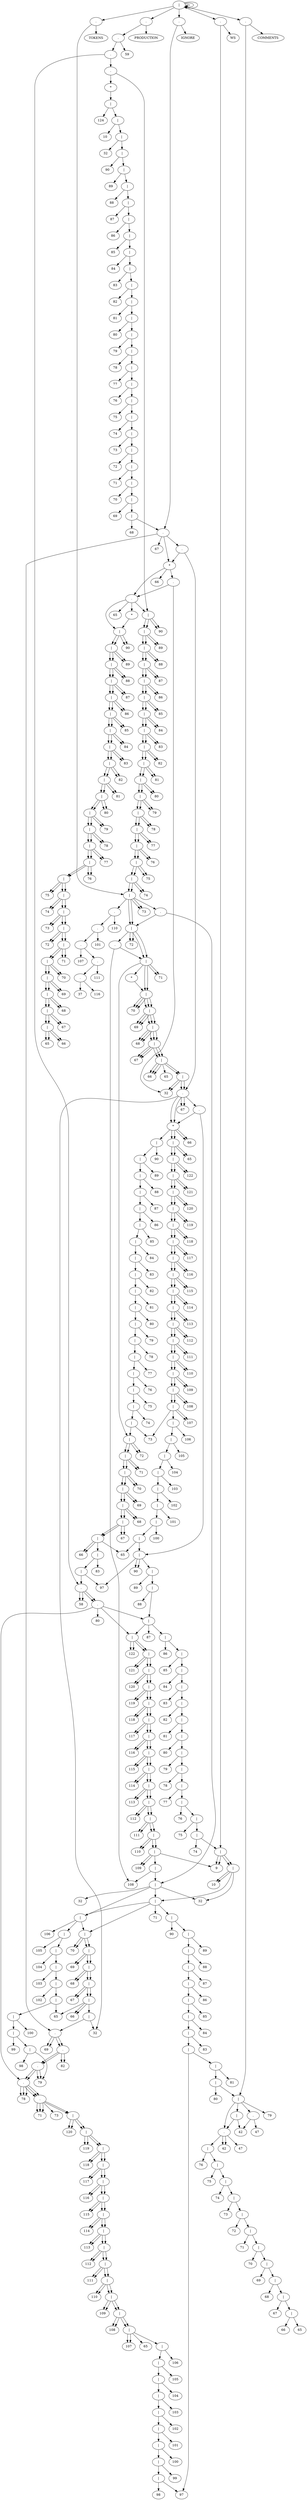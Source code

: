 digraph AST {
	Nc->N1;
	Nc->N2;
	Ne->Nc;
	Ne->N4;
	Ng->Ne;
	Ng->N6;
	Ni->Ng;
	Ni->N8;
	Nk->Ni;
	Nk->N10;
	Nhr->Nk;
	Ndm->N12;
	No->N13;
	No->N14;
	Nq->No;
	Nq->N16;
	Ns->Nq;
	Ns->N18;
	Nu->Ns;
	Nu->N20;
	Nw->Nu;
	Nw->N22;
	Ny->Nw;
	Ny->N24;
	Naa->Ny;
	Naa->N26;
	Nac->Naa;
	Nac->N28;
	Nae->Nac;
	Nae->N30;
	Nag->Nae;
	Nag->N32;
	Nai->Nag;
	Nai->N34;
	Nak->Nai;
	Nak->N36;
	Nam->Nak;
	Nam->N38;
	Nao->Nam;
	Nao->N40;
	Naq->Nao;
	Naq->N42;
	Nas->Naq;
	Nas->N44;
	Nau->Nas;
	Nau->N46;
	Naw->Nau;
	Naw->N48;
	Nay->Naw;
	Nay->N50;
	Nba->Nay;
	Nba->N52;
	Nbc->Nba;
	Nbc->N54;
	Nbe->Nbc;
	Nbe->N56;
	Nbg->Nbe;
	Nbg->N58;
	Nbi->Nbg;
	Nbi->N60;
	Nbk->Nbi;
	Nbk->N62;
	Ndl->Nbk;
	Nbn->N64;
	Nbn->N65;
	Nbp->Nbn;
	Nbp->N67;
	Nbr->Nbp;
	Nbr->N69;
	Nbt->Nbr;
	Nbt->N71;
	Nbv->Nbt;
	Nbv->N73;
	Nbx->Nbv;
	Nbx->N75;
	Nbz->Nbx;
	Nbz->N77;
	Ncb->Nbz;
	Ncb->N79;
	Ncd->Ncb;
	Ncd->N81;
	Ncf->Ncd;
	Ncf->N83;
	Nch->Ncf;
	Nch->N85;
	Ncj->Nch;
	Ncj->N87;
	Ncl->Ncj;
	Ncl->N89;
	Ncn->Ncl;
	Ncn->N91;
	Ncp->Ncn;
	Ncp->N93;
	Ncr->Ncp;
	Ncr->N95;
	Nct->Ncr;
	Nct->N97;
	Ncv->Nct;
	Ncv->N99;
	Ncx->Ncv;
	Ncx->N101;
	Ncz->Ncx;
	Ncz->N103;
	Ndb->Ncz;
	Ndb->N105;
	Ndd->Ndb;
	Ndd->N107;
	Ndf->Ndd;
	Ndf->N109;
	Ndh->Ndf;
	Ndh->N111;
	Ndj->Ndh;
	Ndj->N113;
	Ndk->Ndj;
	Ndl->Ndk;
	Ndm->Ndl;
	Nhq->Ndm;
	Nho->N118;
	Ndq->N119;
	Ndq->N120;
	Nds->Ndq;
	Nds->N122;
	Ndu->Nds;
	Ndu->N124;
	Ndw->Ndu;
	Ndw->N126;
	Ndy->Ndw;
	Ndy->N128;
	Nea->Ndy;
	Nea->N130;
	Nec->Nea;
	Nec->N132;
	Nee->Nec;
	Nee->N134;
	Neg->Nee;
	Neg->N136;
	Nei->Neg;
	Nei->N138;
	Nek->Nei;
	Nek->N140;
	Nem->Nek;
	Nem->N142;
	Neo->Nem;
	Neo->N144;
	Neq->Neo;
	Neq->N146;
	Nes->Neq;
	Nes->N148;
	Neu->Nes;
	Neu->N150;
	New->Neu;
	New->N152;
	Ney->New;
	Ney->N154;
	Nfa->Ney;
	Nfa->N156;
	Nfc->Nfa;
	Nfc->N158;
	Nfe->Nfc;
	Nfe->N160;
	Nfg->Nfe;
	Nfg->N162;
	Nfi->Nfg;
	Nfi->N164;
	Nfk->Nfi;
	Nfk->N166;
	Nfm->Nfk;
	Nfm->N168;
	Nhn->Nfm;
	Nfp->N170;
	Nfp->N171;
	Nfr->Nfp;
	Nfr->N173;
	Nft->Nfr;
	Nft->N175;
	Nfv->Nft;
	Nfv->N177;
	Nfx->Nfv;
	Nfx->N179;
	Nfz->Nfx;
	Nfz->N181;
	Ngb->Nfz;
	Ngb->N183;
	Ngd->Ngb;
	Ngd->N185;
	Ngf->Ngd;
	Ngf->N187;
	Ngh->Ngf;
	Ngh->N189;
	Ngj->Ngh;
	Ngj->N191;
	Ngl->Ngj;
	Ngl->N193;
	Ngn->Ngl;
	Ngn->N195;
	Ngp->Ngn;
	Ngp->N197;
	Ngr->Ngp;
	Ngr->N199;
	Ngt->Ngr;
	Ngt->N201;
	Ngv->Ngt;
	Ngv->N203;
	Ngx->Ngv;
	Ngx->N205;
	Ngz->Ngx;
	Ngz->N207;
	Nhb->Ngz;
	Nhb->N209;
	Nhd->Nhb;
	Nhd->N211;
	Nhf->Nhd;
	Nhf->N213;
	Nhh->Nhf;
	Nhh->N215;
	Nhj->Nhh;
	Nhj->N217;
	Nhl->Nhj;
	Nhl->N219;
	Nhm->Nhl;
	Nhn->Nhm;
	Nho->Nhn;
	Nhp->Nho;
	Nhq->Nhp;
	Nhr->Nhq;
	NT226->Nhr;
	NT226->NTK226;
	NO126->NT226;
	Nak->N35;
	Nak->N36;
	Nao->Nak;
	Nan->N38;
	Nan->N39;
	Nao->Nan;
	NT41->Nao;
	NT41->NTK41;
	NO126->NT41;
	NO126->NO126;
	Nav->N46;
	Nav->N47;
	Nax->Nav;
	Nax->N49;
	Naz->Nax;
	Naz->N51;
	Nbb->Naz;
	Nbb->N53;
	Nbd->Nbb;
	Nbd->N55;
	Nbf->Nbd;
	Nbf->N57;
	Nbh->Nbf;
	Nbh->N59;
	Nbj->Nbh;
	Nbj->N61;
	Nbl->Nbj;
	Nbl->N63;
	Nbn->Nbl;
	Nbn->N65;
	Nbp->Nbn;
	Nbp->N67;
	Nbr->Nbp;
	Nbr->N69;
	Nbt->Nbr;
	Nbt->N71;
	Nbv->Nbt;
	Nbv->N73;
	Nbx->Nbv;
	Nbx->N75;
	Nbz->Nbx;
	Nbz->N77;
	Ncb->Nbz;
	Ncb->N79;
	Ncd->Ncb;
	Ncd->N81;
	Ncf->Ncd;
	Ncf->N83;
	Nch->Ncf;
	Nch->N85;
	Ncj->Nch;
	Ncj->N87;
	Ncl->Ncj;
	Ncl->N89;
	Ncn->Ncl;
	Ncn->N91;
	Ncp->Ncn;
	Ncp->N93;
	Ncr->Ncp;
	Ncr->N95;
	Nes->Ncr;
	Ncu->N97;
	Ncu->N98;
	Ncw->Ncu;
	Ncw->N100;
	Ncy->Ncw;
	Ncy->N102;
	Nda->Ncy;
	Nda->N104;
	Ndc->Nda;
	Ndc->N106;
	Nde->Ndc;
	Nde->N108;
	Ndg->Nde;
	Ndg->N110;
	Ndi->Ndg;
	Ndi->N112;
	Ndk->Ndi;
	Ndk->N114;
	Ndm->Ndk;
	Ndm->N116;
	Ndo->Ndm;
	Ndo->N118;
	Ndq->Ndo;
	Ndq->N120;
	Nds->Ndq;
	Nds->N122;
	Ndu->Nds;
	Ndu->N124;
	Ndw->Ndu;
	Ndw->N126;
	Ndy->Ndw;
	Ndy->N128;
	Nea->Ndy;
	Nea->N130;
	Nec->Nea;
	Nec->N132;
	Nee->Nec;
	Nee->N134;
	Neg->Nee;
	Neg->N136;
	Nei->Neg;
	Nei->N138;
	Nek->Nei;
	Nek->N140;
	Nem->Nek;
	Nem->N142;
	Neo->Nem;
	Neo->N144;
	Neq->Neo;
	Neq->N146;
	Ner->Neq;
	Nes->Ner;
	Neu->Nes;
	Neu->N150;
	Nnh->Neu;
	Nex->N152;
	Nex->N153;
	Nez->Nex;
	Nez->N155;
	Nfb->Nez;
	Nfb->N157;
	Nfd->Nfb;
	Nfd->N159;
	Nff->Nfd;
	Nff->N161;
	Nfh->Nff;
	Nfh->N163;
	Nfj->Nfh;
	Nfj->N165;
	Nfl->Nfj;
	Nfl->N167;
	Nfn->Nfl;
	Nfn->N169;
	Nfp->Nfn;
	Nfp->N171;
	Nfr->Nfp;
	Nfr->N173;
	Nft->Nfr;
	Nft->N175;
	Nfv->Nft;
	Nfv->N177;
	Nfx->Nfv;
	Nfx->N179;
	Nfz->Nfx;
	Nfz->N181;
	Ngb->Nfz;
	Ngb->N183;
	Ngd->Ngb;
	Ngd->N185;
	Ngf->Ngd;
	Ngf->N187;
	Ngh->Ngf;
	Ngh->N189;
	Ngj->Ngh;
	Ngj->N191;
	Ngl->Ngj;
	Ngl->N193;
	Ngn->Ngl;
	Ngn->N195;
	Ngp->Ngn;
	Ngp->N197;
	Ngr->Ngp;
	Ngr->N199;
	Ngt->Ngr;
	Ngt->N201;
	Ngv->Ngt;
	Ngv->N203;
	Ngx->Ngv;
	Ngx->N205;
	Ngz->Ngx;
	Ngz->N207;
	Nhb->Ngz;
	Nhb->N209;
	Nhd->Nhb;
	Nhd->N211;
	Nhf->Nhd;
	Nhf->N213;
	Nhh->Nhf;
	Nhh->N215;
	Nhj->Nhh;
	Nhj->N217;
	Nhl->Nhj;
	Nhl->N219;
	Nhn->Nhl;
	Nhn->N221;
	Nhp->Nhn;
	Nhp->N223;
	Nhr->Nhp;
	Nhr->N225;
	Nht->Nhr;
	Nht->N227;
	Nhv->Nht;
	Nhv->N229;
	Nhx->Nhv;
	Nhx->N231;
	Nhz->Nhx;
	Nhz->N233;
	Nib->Nhz;
	Nib->N235;
	Nid->Nib;
	Nid->N237;
	Nif->Nid;
	Nif->N239;
	Nih->Nif;
	Nih->N241;
	Nij->Nih;
	Nij->N243;
	Nil->Nij;
	Nil->N245;
	Nin->Nil;
	Nin->N247;
	Nip->Nin;
	Nip->N249;
	Nir->Nip;
	Nir->N251;
	Nit->Nir;
	Nit->N253;
	Niv->Nit;
	Niv->N255;
	Nix->Niv;
	Nix->N257;
	Niz->Nix;
	Niz->N259;
	Nng->Niz;
	Njc->N261;
	Njc->N262;
	Nje->Njc;
	Nje->N264;
	Njg->Nje;
	Njg->N266;
	Nji->Njg;
	Nji->N268;
	Njk->Nji;
	Njk->N270;
	Njm->Njk;
	Njm->N272;
	Njo->Njm;
	Njo->N274;
	Njq->Njo;
	Njq->N276;
	Njs->Njq;
	Njs->N278;
	Nju->Njs;
	Nju->N280;
	Njw->Nju;
	Njw->N282;
	Njy->Njw;
	Njy->N284;
	Nka->Njy;
	Nka->N286;
	Nkc->Nka;
	Nkc->N288;
	Nke->Nkc;
	Nke->N290;
	Nkg->Nke;
	Nkg->N292;
	Nki->Nkg;
	Nki->N294;
	Nkk->Nki;
	Nkk->N296;
	Nkm->Nkk;
	Nkm->N298;
	Nko->Nkm;
	Nko->N300;
	Nkq->Nko;
	Nkq->N302;
	Nks->Nkq;
	Nks->N304;
	Nku->Nks;
	Nku->N306;
	Nkw->Nku;
	Nkw->N308;
	Nky->Nkw;
	Nky->N310;
	Nla->Nky;
	Nla->N312;
	Nlc->Nla;
	Nlc->N314;
	Nle->Nlc;
	Nle->N316;
	Nlg->Nle;
	Nlg->N318;
	Nli->Nlg;
	Nli->N320;
	Nlk->Nli;
	Nlk->N322;
	Nlm->Nlk;
	Nlm->N324;
	Nlo->Nlm;
	Nlo->N326;
	Nlq->Nlo;
	Nlq->N328;
	Nls->Nlq;
	Nls->N330;
	Nlu->Nls;
	Nlu->N332;
	Nlw->Nlu;
	Nlw->N334;
	Nly->Nlw;
	Nly->N336;
	Nma->Nly;
	Nma->N338;
	Nmc->Nma;
	Nmc->N340;
	Nme->Nmc;
	Nme->N342;
	Nmg->Nme;
	Nmg->N344;
	Nmi->Nmg;
	Nmi->N346;
	Nmk->Nmi;
	Nmk->N348;
	Nmm->Nmk;
	Nmm->N350;
	Nmo->Nmm;
	Nmo->N352;
	Nmq->Nmo;
	Nmq->N354;
	Nms->Nmq;
	Nms->N356;
	Nmu->Nms;
	Nmu->N358;
	Nmw->Nmu;
	Nmw->N360;
	Nmy->Nmw;
	Nmy->N362;
	Nna->Nmy;
	Nna->N364;
	Nnc->Nna;
	Nnc->N366;
	Nne->Nnc;
	Nne->N368;
	Nnf->Nne;
	Nng->Nnf;
	Nnh->Nng;
	Nnj->Nnh;
	Nnj->N373;
	NT374->Nnj;
	NT374->NTK374;
	NO126->NT374;
	NO126->NO126;
	Ncp->N92;
	Ncp->N93;
	Ncr->Ncp;
	Ncr->N95;
	Nct->Ncr;
	Nct->N97;
	Ncv->Nct;
	Ncv->N99;
	Ncx->Ncv;
	Ncx->N101;
	Nle->Ncx;
	Ngz->N103;
	Ndb->N104;
	Ndb->N105;
	Ndd->Ndb;
	Ndd->N107;
	Ndf->Ndd;
	Ndf->N109;
	Ndh->Ndf;
	Ndh->N111;
	Ndj->Ndh;
	Ndj->N113;
	Ndl->Ndj;
	Ndl->N115;
	Ndn->Ndl;
	Ndn->N117;
	Ndp->Ndn;
	Ndp->N119;
	Ndr->Ndp;
	Ndr->N121;
	Ndt->Ndr;
	Ndt->N123;
	Ndv->Ndt;
	Ndv->N125;
	Ndx->Ndv;
	Ndx->N127;
	Ndz->Ndx;
	Ndz->N129;
	Neb->Ndz;
	Neb->N131;
	Ned->Neb;
	Ned->N133;
	Nef->Ned;
	Nef->N135;
	Neh->Nef;
	Neh->N137;
	Nej->Neh;
	Nej->N139;
	Nel->Nej;
	Nel->N141;
	Nen->Nel;
	Nen->N143;
	Nep->Nen;
	Nep->N145;
	Ner->Nep;
	Ner->N147;
	Net->Ner;
	Net->N149;
	Nev->Net;
	Nev->N151;
	Nex->Nev;
	Nex->N153;
	Ngy->Nex;
	Nfa->N155;
	Nfa->N156;
	Nfc->Nfa;
	Nfc->N158;
	Nfe->Nfc;
	Nfe->N160;
	Nfg->Nfe;
	Nfg->N162;
	Nfi->Nfg;
	Nfi->N164;
	Nfk->Nfi;
	Nfk->N166;
	Nfm->Nfk;
	Nfm->N168;
	Nfo->Nfm;
	Nfo->N170;
	Nfq->Nfo;
	Nfq->N172;
	Nfs->Nfq;
	Nfs->N174;
	Nfu->Nfs;
	Nfu->N176;
	Nfw->Nfu;
	Nfw->N178;
	Nfy->Nfw;
	Nfy->N180;
	Nga->Nfy;
	Nga->N182;
	Ngc->Nga;
	Ngc->N184;
	Nge->Ngc;
	Nge->N186;
	Ngg->Nge;
	Ngg->N188;
	Ngi->Ngg;
	Ngi->N190;
	Ngk->Ngi;
	Ngk->N192;
	Ngm->Ngk;
	Ngm->N194;
	Ngo->Ngm;
	Ngo->N196;
	Ngq->Ngo;
	Ngq->N198;
	Ngs->Ngq;
	Ngs->N200;
	Ngu->Ngs;
	Ngu->N202;
	Ngw->Ngu;
	Ngw->N204;
	Ngx->Ngw;
	Ngy->Ngx;
	Ngz->Ngy;
	Nld->Ngz;
	Nlb->N209;
	Nhd->N210;
	Nhd->N211;
	Nhf->Nhd;
	Nhf->N213;
	Nhh->Nhf;
	Nhh->N215;
	Nhj->Nhh;
	Nhj->N217;
	Nhl->Nhj;
	Nhl->N219;
	Nhn->Nhl;
	Nhn->N221;
	Nhp->Nhn;
	Nhp->N223;
	Nhr->Nhp;
	Nhr->N225;
	Nht->Nhr;
	Nht->N227;
	Nhv->Nht;
	Nhv->N229;
	Nhx->Nhv;
	Nhx->N231;
	Nhz->Nhx;
	Nhz->N233;
	Nib->Nhz;
	Nib->N235;
	Nid->Nib;
	Nid->N237;
	Nif->Nid;
	Nif->N239;
	Nih->Nif;
	Nih->N241;
	Nij->Nih;
	Nij->N243;
	Nil->Nij;
	Nil->N245;
	Nin->Nil;
	Nin->N247;
	Nip->Nin;
	Nip->N249;
	Nir->Nip;
	Nir->N251;
	Nit->Nir;
	Nit->N253;
	Niv->Nit;
	Niv->N255;
	Nix->Niv;
	Nix->N257;
	Niz->Nix;
	Niz->N259;
	Nla->Niz;
	Njc->N261;
	Njc->N262;
	Nje->Njc;
	Nje->N264;
	Njg->Nje;
	Njg->N266;
	Nji->Njg;
	Nji->N268;
	Njk->Nji;
	Njk->N270;
	Njm->Njk;
	Njm->N272;
	Njo->Njm;
	Njo->N274;
	Njq->Njo;
	Njq->N276;
	Njs->Njq;
	Njs->N278;
	Nju->Njs;
	Nju->N280;
	Njw->Nju;
	Njw->N282;
	Njy->Njw;
	Njy->N284;
	Nka->Njy;
	Nka->N286;
	Nkc->Nka;
	Nkc->N288;
	Nke->Nkc;
	Nke->N290;
	Nkg->Nke;
	Nkg->N292;
	Nki->Nkg;
	Nki->N294;
	Nkk->Nki;
	Nkk->N296;
	Nkm->Nkk;
	Nkm->N298;
	Nko->Nkm;
	Nko->N300;
	Nkq->Nko;
	Nkq->N302;
	Nks->Nkq;
	Nks->N304;
	Nku->Nks;
	Nku->N306;
	Nkw->Nku;
	Nkw->N308;
	Nky->Nkw;
	Nky->N310;
	Nkz->Nky;
	Nla->Nkz;
	Nlb->Nla;
	Nlc->Nlb;
	Nld->Nlc;
	Nle->Nld;
	NT317->Nle;
	NT317->NTK317;
	NO126->NT317;
	NO126->NO126;
	Ndn->N116;
	Ndn->N117;
	Ndp->Ndn;
	Ndp->N119;
	NT120->Ndp;
	NT120->NTK120;
	NO126->NT120;
	N1 [ label="37" ];
	N10 [ label="110" ];
	N100 [ label="99" ];
	N101 [ label="69" ];
	N102 [ label="100" ];
	N103 [ label="32" ];
	N104 [ label="65" ];
	N105 [ label="66" ];
	N106 [ label="102" ];
	N107 [ label="67" ];
	N108 [ label="103" ];
	N109 [ label="68" ];
	N110 [ label="104" ];
	N111 [ label="69" ];
	N112 [ label="105" ];
	N113 [ label="70" ];
	N114 [ label="106" ];
	N115 [ label="71" ];
	N116 [ label="32" ];
	N117 [ label="10" ];
	N118 [ label="108" ];
	N119 [ label="9" ];
	N12 [ label="32" ];
	N120 [ label="109" ];
	N121 [ label="74" ];
	N122 [ label="110" ];
	N123 [ label="75" ];
	N124 [ label="111" ];
	N125 [ label="76" ];
	N126 [ label="112" ];
	N127 [ label="77" ];
	N128 [ label="113" ];
	N129 [ label="78" ];
	N13 [ label="65" ];
	N130 [ label="114" ];
	N131 [ label="79" ];
	N132 [ label="115" ];
	N133 [ label="80" ];
	N134 [ label="116" ];
	N135 [ label="81" ];
	N136 [ label="117" ];
	N137 [ label="82" ];
	N138 [ label="118" ];
	N139 [ label="83" ];
	N14 [ label="66" ];
	N140 [ label="119" ];
	N141 [ label="84" ];
	N142 [ label="120" ];
	N143 [ label="85" ];
	N144 [ label="121" ];
	N145 [ label="86" ];
	N146 [ label="122" ];
	N147 [ label="87" ];
	N148 [ label="80" ];
	N149 [ label="88" ];
	N150 [ label="58" ];
	N151 [ label="89" ];
	N152 [ label="97" ];
	N153 [ label="90" ];
	N154 [ label="83" ];
	N155 [ label="65" ];
	N156 [ label="66" ];
	N157 [ label="100" ];
	N158 [ label="67" ];
	N159 [ label="101" ];
	N16 [ label="67" ];
	N160 [ label="68" ];
	N161 [ label="102" ];
	N162 [ label="69" ];
	N163 [ label="103" ];
	N164 [ label="70" ];
	N165 [ label="104" ];
	N166 [ label="71" ];
	N167 [ label="105" ];
	N168 [ label="72" ];
	N169 [ label="106" ];
	N170 [ label="73" ];
	N171 [ label="107" ];
	N172 [ label="74" ];
	N173 [ label="108" ];
	N174 [ label="75" ];
	N175 [ label="109" ];
	N176 [ label="76" ];
	N177 [ label="110" ];
	N178 [ label="77" ];
	N179 [ label="111" ];
	N18 [ label="68" ];
	N180 [ label="78" ];
	N181 [ label="112" ];
	N182 [ label="79" ];
	N183 [ label="113" ];
	N184 [ label="80" ];
	N185 [ label="114" ];
	N186 [ label="81" ];
	N187 [ label="115" ];
	N188 [ label="82" ];
	N189 [ label="116" ];
	N190 [ label="83" ];
	N191 [ label="117" ];
	N192 [ label="84" ];
	N193 [ label="118" ];
	N194 [ label="85" ];
	N195 [ label="119" ];
	N196 [ label="86" ];
	N197 [ label="120" ];
	N198 [ label="87" ];
	N199 [ label="121" ];
	N2 [ label="116" ];
	N20 [ label="69" ];
	N200 [ label="88" ];
	N201 [ label="122" ];
	N202 [ label="89" ];
	N203 [ label="65" ];
	N204 [ label="90" ];
	N205 [ label="66" ];
	N207 [ label="67" ];
	N209 [ label="32" ];
	N210 [ label="65" ];
	N211 [ label="66" ];
	N213 [ label="67" ];
	N215 [ label="68" ];
	N217 [ label="69" ];
	N219 [ label="70" ];
	N22 [ label="70" ];
	N221 [ label="71" ];
	N223 [ label="72" ];
	N225 [ label="73" ];
	N227 [ label="74" ];
	N229 [ label="75" ];
	N231 [ label="76" ];
	N233 [ label="77" ];
	N235 [ label="78" ];
	N237 [ label="79" ];
	N239 [ label="80" ];
	N24 [ label="71" ];
	N241 [ label="81" ];
	N243 [ label="82" ];
	N245 [ label="83" ];
	N247 [ label="84" ];
	N249 [ label="85" ];
	N251 [ label="86" ];
	N253 [ label="87" ];
	N255 [ label="88" ];
	N257 [ label="89" ];
	N259 [ label="90" ];
	N26 [ label="72" ];
	N261 [ label="65" ];
	N262 [ label="66" ];
	N264 [ label="67" ];
	N266 [ label="68" ];
	N268 [ label="69" ];
	N270 [ label="70" ];
	N272 [ label="71" ];
	N274 [ label="72" ];
	N276 [ label="73" ];
	N278 [ label="74" ];
	N28 [ label="73" ];
	N280 [ label="75" ];
	N282 [ label="76" ];
	N284 [ label="77" ];
	N286 [ label="78" ];
	N288 [ label="79" ];
	N290 [ label="80" ];
	N292 [ label="81" ];
	N294 [ label="82" ];
	N296 [ label="83" ];
	N298 [ label="84" ];
	N30 [ label="74" ];
	N300 [ label="85" ];
	N302 [ label="86" ];
	N304 [ label="87" ];
	N306 [ label="88" ];
	N308 [ label="89" ];
	N310 [ label="90" ];
	N312 [ label="65" ];
	N314 [ label="66" ];
	N316 [ label="67" ];
	N318 [ label="68" ];
	N32 [ label="75" ];
	N320 [ label="69" ];
	N322 [ label="70" ];
	N324 [ label="71" ];
	N326 [ label="72" ];
	N328 [ label="73" ];
	N330 [ label="74" ];
	N332 [ label="75" ];
	N334 [ label="76" ];
	N336 [ label="77" ];
	N338 [ label="78" ];
	N34 [ label="76" ];
	N340 [ label="79" ];
	N342 [ label="80" ];
	N344 [ label="81" ];
	N346 [ label="82" ];
	N348 [ label="83" ];
	N35 [ label="47" ];
	N350 [ label="84" ];
	N352 [ label="85" ];
	N354 [ label="86" ];
	N356 [ label="87" ];
	N358 [ label="88" ];
	N36 [ label="42" ];
	N360 [ label="89" ];
	N362 [ label="90" ];
	N364 [ label="32" ];
	N366 [ label="10" ];
	N368 [ label="124" ];
	N373 [ label="59" ];
	N38 [ label="42" ];
	N39 [ label="47" ];
	N4 [ label="111" ];
	N40 [ label="79" ];
	N42 [ label="80" ];
	N44 [ label="81" ];
	N46 [ label="97" ];
	N47 [ label="98" ];
	N48 [ label="83" ];
	N49 [ label="99" ];
	N50 [ label="84" ];
	N51 [ label="100" ];
	N52 [ label="85" ];
	N53 [ label="101" ];
	N54 [ label="86" ];
	N55 [ label="102" ];
	N56 [ label="87" ];
	N57 [ label="103" ];
	N58 [ label="88" ];
	N59 [ label="104" ];
	N6 [ label="107" ];
	N60 [ label="89" ];
	N61 [ label="105" ];
	N62 [ label="90" ];
	N63 [ label="106" ];
	N64 [ label="65" ];
	N65 [ label="107" ];
	N67 [ label="108" ];
	N69 [ label="109" ];
	N71 [ label="110" ];
	N73 [ label="111" ];
	N75 [ label="112" ];
	N77 [ label="113" ];
	N79 [ label="114" ];
	N8 [ label="101" ];
	N81 [ label="115" ];
	N83 [ label="116" ];
	N85 [ label="117" ];
	N87 [ label="118" ];
	N89 [ label="119" ];
	N91 [ label="120" ];
	N92 [ label="73" ];
	N93 [ label="71" ];
	N95 [ label="78" ];
	N97 [ label="79" ];
	N98 [ label="98" ];
	N99 [ label="82" ];
	NO126 [ label="|" ];
	NT120 [ label="." ];
	NT226 [ label="." ];
	NT317 [ label="." ];
	NT374 [ label="." ];
	NT41 [ label="." ];
	NTK120 [ label="WS" ];
	NTK226 [ label="TOKENS" ];
	NTK317 [ label="IGNORE" ];
	NTK374 [ label="PRODUCTION" ];
	NTK41 [ label="COMMENTS" ];
	Naa [ label="|" ];
	Nac [ label="|" ];
	Nae [ label="|" ];
	Nag [ label="|" ];
	Nai [ label="|" ];
	Nak [ label="." ];
	Nam [ label="|" ];
	Nan [ label="." ];
	Nao [ label="|" ];
	Naq [ label="|" ];
	Nas [ label="|" ];
	Nau [ label="|" ];
	Nav [ label="|" ];
	Naw [ label="|" ];
	Nax [ label="|" ];
	Nay [ label="|" ];
	Naz [ label="|" ];
	Nba [ label="|" ];
	Nbb [ label="|" ];
	Nbc [ label="|" ];
	Nbd [ label="|" ];
	Nbe [ label="|" ];
	Nbf [ label="|" ];
	Nbg [ label="|" ];
	Nbh [ label="|" ];
	Nbi [ label="|" ];
	Nbj [ label="|" ];
	Nbk [ label="|" ];
	Nbl [ label="|" ];
	Nbn [ label="|" ];
	Nbp [ label="|" ];
	Nbr [ label="|" ];
	Nbt [ label="|" ];
	Nbv [ label="|" ];
	Nbx [ label="|" ];
	Nbz [ label="|" ];
	Nc [ label="." ];
	Ncb [ label="|" ];
	Ncd [ label="|" ];
	Ncf [ label="|" ];
	Nch [ label="|" ];
	Ncj [ label="|" ];
	Ncl [ label="|" ];
	Ncn [ label="|" ];
	Ncp [ label="." ];
	Ncr [ label="." ];
	Nct [ label="." ];
	Ncu [ label="|" ];
	Ncv [ label="." ];
	Ncw [ label="|" ];
	Ncx [ label="." ];
	Ncy [ label="|" ];
	Ncz [ label="|" ];
	Nda [ label="|" ];
	Ndb [ label="|" ];
	Ndc [ label="|" ];
	Ndd [ label="|" ];
	Nde [ label="|" ];
	Ndf [ label="|" ];
	Ndg [ label="|" ];
	Ndh [ label="|" ];
	Ndi [ label="|" ];
	Ndj [ label="|" ];
	Ndk [ label="|" ];
	Ndl [ label="|" ];
	Ndm [ label="|" ];
	Ndn [ label="|" ];
	Ndo [ label="|" ];
	Ndp [ label="|" ];
	Ndq [ label="|" ];
	Ndr [ label="|" ];
	Nds [ label="|" ];
	Ndt [ label="|" ];
	Ndu [ label="|" ];
	Ndv [ label="|" ];
	Ndw [ label="|" ];
	Ndx [ label="|" ];
	Ndy [ label="|" ];
	Ndz [ label="|" ];
	Ne [ label="." ];
	Nea [ label="|" ];
	Neb [ label="|" ];
	Nec [ label="|" ];
	Ned [ label="|" ];
	Nee [ label="|" ];
	Nef [ label="|" ];
	Neg [ label="|" ];
	Neh [ label="|" ];
	Nei [ label="|" ];
	Nej [ label="|" ];
	Nek [ label="|" ];
	Nel [ label="|" ];
	Nem [ label="|" ];
	Nen [ label="|" ];
	Neo [ label="|" ];
	Nep [ label="|" ];
	Neq [ label="|" ];
	Ner [ label="|" ];
	Nes [ label="." ];
	Net [ label="|" ];
	Neu [ label="." ];
	Nev [ label="|" ];
	New [ label="|" ];
	Nex [ label="|" ];
	Ney [ label="|" ];
	Nez [ label="|" ];
	Nfa [ label="|" ];
	Nfb [ label="|" ];
	Nfc [ label="|" ];
	Nfd [ label="|" ];
	Nfe [ label="|" ];
	Nff [ label="|" ];
	Nfg [ label="|" ];
	Nfh [ label="|" ];
	Nfi [ label="|" ];
	Nfj [ label="|" ];
	Nfk [ label="|" ];
	Nfl [ label="|" ];
	Nfm [ label="|" ];
	Nfn [ label="|" ];
	Nfo [ label="|" ];
	Nfp [ label="|" ];
	Nfq [ label="|" ];
	Nfr [ label="|" ];
	Nfs [ label="|" ];
	Nft [ label="|" ];
	Nfu [ label="|" ];
	Nfv [ label="|" ];
	Nfw [ label="|" ];
	Nfx [ label="|" ];
	Nfy [ label="|" ];
	Nfz [ label="|" ];
	Ng [ label="." ];
	Nga [ label="|" ];
	Ngb [ label="|" ];
	Ngc [ label="|" ];
	Ngd [ label="|" ];
	Nge [ label="|" ];
	Ngf [ label="|" ];
	Ngg [ label="|" ];
	Ngh [ label="|" ];
	Ngi [ label="|" ];
	Ngj [ label="|" ];
	Ngk [ label="|" ];
	Ngl [ label="|" ];
	Ngm [ label="|" ];
	Ngn [ label="|" ];
	Ngo [ label="|" ];
	Ngp [ label="|" ];
	Ngq [ label="|" ];
	Ngr [ label="|" ];
	Ngs [ label="|" ];
	Ngt [ label="|" ];
	Ngu [ label="|" ];
	Ngv [ label="|" ];
	Ngw [ label="|" ];
	Ngx [ label="*" ];
	Ngy [ label="." ];
	Ngz [ label="." ];
	Nhb [ label="|" ];
	Nhd [ label="|" ];
	Nhf [ label="|" ];
	Nhh [ label="|" ];
	Nhj [ label="|" ];
	Nhl [ label="|" ];
	Nhm [ label="*" ];
	Nhn [ label="|" ];
	Nho [ label="." ];
	Nhp [ label="|" ];
	Nhq [ label="." ];
	Nhr [ label="|" ];
	Nht [ label="|" ];
	Nhv [ label="|" ];
	Nhx [ label="|" ];
	Nhz [ label="|" ];
	Ni [ label="." ];
	Nib [ label="|" ];
	Nid [ label="|" ];
	Nif [ label="|" ];
	Nih [ label="|" ];
	Nij [ label="|" ];
	Nil [ label="|" ];
	Nin [ label="|" ];
	Nip [ label="|" ];
	Nir [ label="|" ];
	Nit [ label="|" ];
	Niv [ label="|" ];
	Nix [ label="|" ];
	Niz [ label="|" ];
	Njc [ label="|" ];
	Nje [ label="|" ];
	Njg [ label="|" ];
	Nji [ label="|" ];
	Njk [ label="|" ];
	Njm [ label="|" ];
	Njo [ label="|" ];
	Njq [ label="|" ];
	Njs [ label="|" ];
	Nju [ label="|" ];
	Njw [ label="|" ];
	Njy [ label="|" ];
	Nk [ label="." ];
	Nka [ label="|" ];
	Nkc [ label="|" ];
	Nke [ label="|" ];
	Nkg [ label="|" ];
	Nki [ label="|" ];
	Nkk [ label="|" ];
	Nkm [ label="|" ];
	Nko [ label="|" ];
	Nkq [ label="|" ];
	Nks [ label="|" ];
	Nku [ label="|" ];
	Nkw [ label="|" ];
	Nky [ label="|" ];
	Nkz [ label="*" ];
	Nla [ label="." ];
	Nlb [ label="." ];
	Nlc [ label="*" ];
	Nld [ label="." ];
	Nle [ label="." ];
	Nlg [ label="|" ];
	Nli [ label="|" ];
	Nlk [ label="|" ];
	Nlm [ label="|" ];
	Nlo [ label="|" ];
	Nlq [ label="|" ];
	Nls [ label="|" ];
	Nlu [ label="|" ];
	Nlw [ label="|" ];
	Nly [ label="|" ];
	Nma [ label="|" ];
	Nmc [ label="|" ];
	Nme [ label="|" ];
	Nmg [ label="|" ];
	Nmi [ label="|" ];
	Nmk [ label="|" ];
	Nmm [ label="|" ];
	Nmo [ label="|" ];
	Nmq [ label="|" ];
	Nms [ label="|" ];
	Nmu [ label="|" ];
	Nmw [ label="|" ];
	Nmy [ label="|" ];
	Nna [ label="|" ];
	Nnc [ label="|" ];
	Nne [ label="|" ];
	Nnf [ label="*" ];
	Nng [ label="." ];
	Nnh [ label="." ];
	Nnj [ label="." ];
	No [ label="|" ];
	Nq [ label="|" ];
	Ns [ label="|" ];
	Nu [ label="|" ];
	Nw [ label="|" ];
	Ny [ label="|" ];

}
